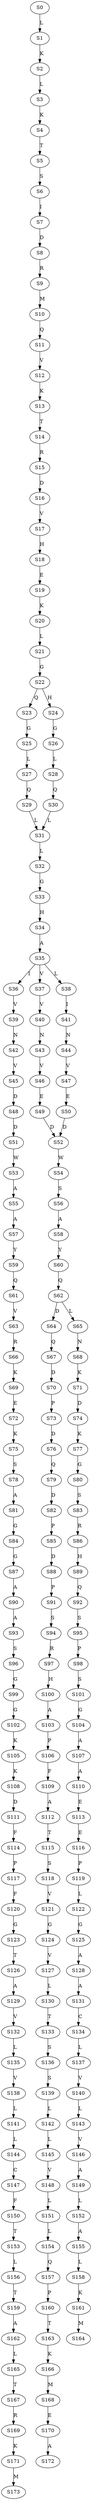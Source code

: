 strict digraph  {
	S0 -> S1 [ label = L ];
	S1 -> S2 [ label = K ];
	S2 -> S3 [ label = L ];
	S3 -> S4 [ label = K ];
	S4 -> S5 [ label = T ];
	S5 -> S6 [ label = S ];
	S6 -> S7 [ label = I ];
	S7 -> S8 [ label = D ];
	S8 -> S9 [ label = R ];
	S9 -> S10 [ label = M ];
	S10 -> S11 [ label = Q ];
	S11 -> S12 [ label = V ];
	S12 -> S13 [ label = K ];
	S13 -> S14 [ label = T ];
	S14 -> S15 [ label = R ];
	S15 -> S16 [ label = D ];
	S16 -> S17 [ label = V ];
	S17 -> S18 [ label = H ];
	S18 -> S19 [ label = E ];
	S19 -> S20 [ label = K ];
	S20 -> S21 [ label = L ];
	S21 -> S22 [ label = G ];
	S22 -> S23 [ label = Q ];
	S22 -> S24 [ label = H ];
	S23 -> S25 [ label = G ];
	S24 -> S26 [ label = G ];
	S25 -> S27 [ label = L ];
	S26 -> S28 [ label = L ];
	S27 -> S29 [ label = Q ];
	S28 -> S30 [ label = Q ];
	S29 -> S31 [ label = L ];
	S30 -> S31 [ label = L ];
	S31 -> S32 [ label = L ];
	S32 -> S33 [ label = G ];
	S33 -> S34 [ label = H ];
	S34 -> S35 [ label = A ];
	S35 -> S36 [ label = I ];
	S35 -> S37 [ label = V ];
	S35 -> S38 [ label = L ];
	S36 -> S39 [ label = V ];
	S37 -> S40 [ label = V ];
	S38 -> S41 [ label = I ];
	S39 -> S42 [ label = N ];
	S40 -> S43 [ label = N ];
	S41 -> S44 [ label = N ];
	S42 -> S45 [ label = V ];
	S43 -> S46 [ label = V ];
	S44 -> S47 [ label = V ];
	S45 -> S48 [ label = D ];
	S46 -> S49 [ label = E ];
	S47 -> S50 [ label = E ];
	S48 -> S51 [ label = D ];
	S49 -> S52 [ label = D ];
	S50 -> S52 [ label = D ];
	S51 -> S53 [ label = W ];
	S52 -> S54 [ label = W ];
	S53 -> S55 [ label = A ];
	S54 -> S56 [ label = S ];
	S55 -> S57 [ label = A ];
	S56 -> S58 [ label = A ];
	S57 -> S59 [ label = Y ];
	S58 -> S60 [ label = Y ];
	S59 -> S61 [ label = Q ];
	S60 -> S62 [ label = Q ];
	S61 -> S63 [ label = V ];
	S62 -> S64 [ label = D ];
	S62 -> S65 [ label = L ];
	S63 -> S66 [ label = R ];
	S64 -> S67 [ label = Q ];
	S65 -> S68 [ label = N ];
	S66 -> S69 [ label = K ];
	S67 -> S70 [ label = D ];
	S68 -> S71 [ label = K ];
	S69 -> S72 [ label = E ];
	S70 -> S73 [ label = P ];
	S71 -> S74 [ label = D ];
	S72 -> S75 [ label = K ];
	S73 -> S76 [ label = D ];
	S74 -> S77 [ label = K ];
	S75 -> S78 [ label = S ];
	S76 -> S79 [ label = Q ];
	S77 -> S80 [ label = G ];
	S78 -> S81 [ label = A ];
	S79 -> S82 [ label = D ];
	S80 -> S83 [ label = S ];
	S81 -> S84 [ label = G ];
	S82 -> S85 [ label = P ];
	S83 -> S86 [ label = R ];
	S84 -> S87 [ label = G ];
	S85 -> S88 [ label = D ];
	S86 -> S89 [ label = H ];
	S87 -> S90 [ label = A ];
	S88 -> S91 [ label = P ];
	S89 -> S92 [ label = Q ];
	S90 -> S93 [ label = A ];
	S91 -> S94 [ label = S ];
	S92 -> S95 [ label = S ];
	S93 -> S96 [ label = S ];
	S94 -> S97 [ label = R ];
	S95 -> S98 [ label = P ];
	S96 -> S99 [ label = G ];
	S97 -> S100 [ label = H ];
	S98 -> S101 [ label = S ];
	S99 -> S102 [ label = G ];
	S100 -> S103 [ label = A ];
	S101 -> S104 [ label = G ];
	S102 -> S105 [ label = K ];
	S103 -> S106 [ label = P ];
	S104 -> S107 [ label = A ];
	S105 -> S108 [ label = K ];
	S106 -> S109 [ label = F ];
	S107 -> S110 [ label = A ];
	S108 -> S111 [ label = D ];
	S109 -> S112 [ label = A ];
	S110 -> S113 [ label = E ];
	S111 -> S114 [ label = F ];
	S112 -> S115 [ label = T ];
	S113 -> S116 [ label = E ];
	S114 -> S117 [ label = P ];
	S115 -> S118 [ label = S ];
	S116 -> S119 [ label = P ];
	S117 -> S120 [ label = F ];
	S118 -> S121 [ label = V ];
	S119 -> S122 [ label = L ];
	S120 -> S123 [ label = G ];
	S121 -> S124 [ label = G ];
	S122 -> S125 [ label = G ];
	S123 -> S126 [ label = T ];
	S124 -> S127 [ label = V ];
	S125 -> S128 [ label = A ];
	S126 -> S129 [ label = A ];
	S127 -> S130 [ label = L ];
	S128 -> S131 [ label = A ];
	S129 -> S132 [ label = V ];
	S130 -> S133 [ label = T ];
	S131 -> S134 [ label = C ];
	S132 -> S135 [ label = L ];
	S133 -> S136 [ label = S ];
	S134 -> S137 [ label = L ];
	S135 -> S138 [ label = V ];
	S136 -> S139 [ label = S ];
	S137 -> S140 [ label = V ];
	S138 -> S141 [ label = L ];
	S139 -> S142 [ label = L ];
	S140 -> S143 [ label = L ];
	S141 -> S144 [ label = L ];
	S142 -> S145 [ label = L ];
	S143 -> S146 [ label = V ];
	S144 -> S147 [ label = C ];
	S145 -> S148 [ label = V ];
	S146 -> S149 [ label = A ];
	S147 -> S150 [ label = F ];
	S148 -> S151 [ label = L ];
	S149 -> S152 [ label = L ];
	S150 -> S153 [ label = T ];
	S151 -> S154 [ label = L ];
	S152 -> S155 [ label = A ];
	S153 -> S156 [ label = L ];
	S154 -> S157 [ label = Q ];
	S155 -> S158 [ label = L ];
	S156 -> S159 [ label = T ];
	S157 -> S160 [ label = P ];
	S158 -> S161 [ label = K ];
	S159 -> S162 [ label = A ];
	S160 -> S163 [ label = T ];
	S161 -> S164 [ label = M ];
	S162 -> S165 [ label = L ];
	S163 -> S166 [ label = K ];
	S165 -> S167 [ label = T ];
	S166 -> S168 [ label = M ];
	S167 -> S169 [ label = R ];
	S168 -> S170 [ label = E ];
	S169 -> S171 [ label = K ];
	S170 -> S172 [ label = A ];
	S171 -> S173 [ label = M ];
}
